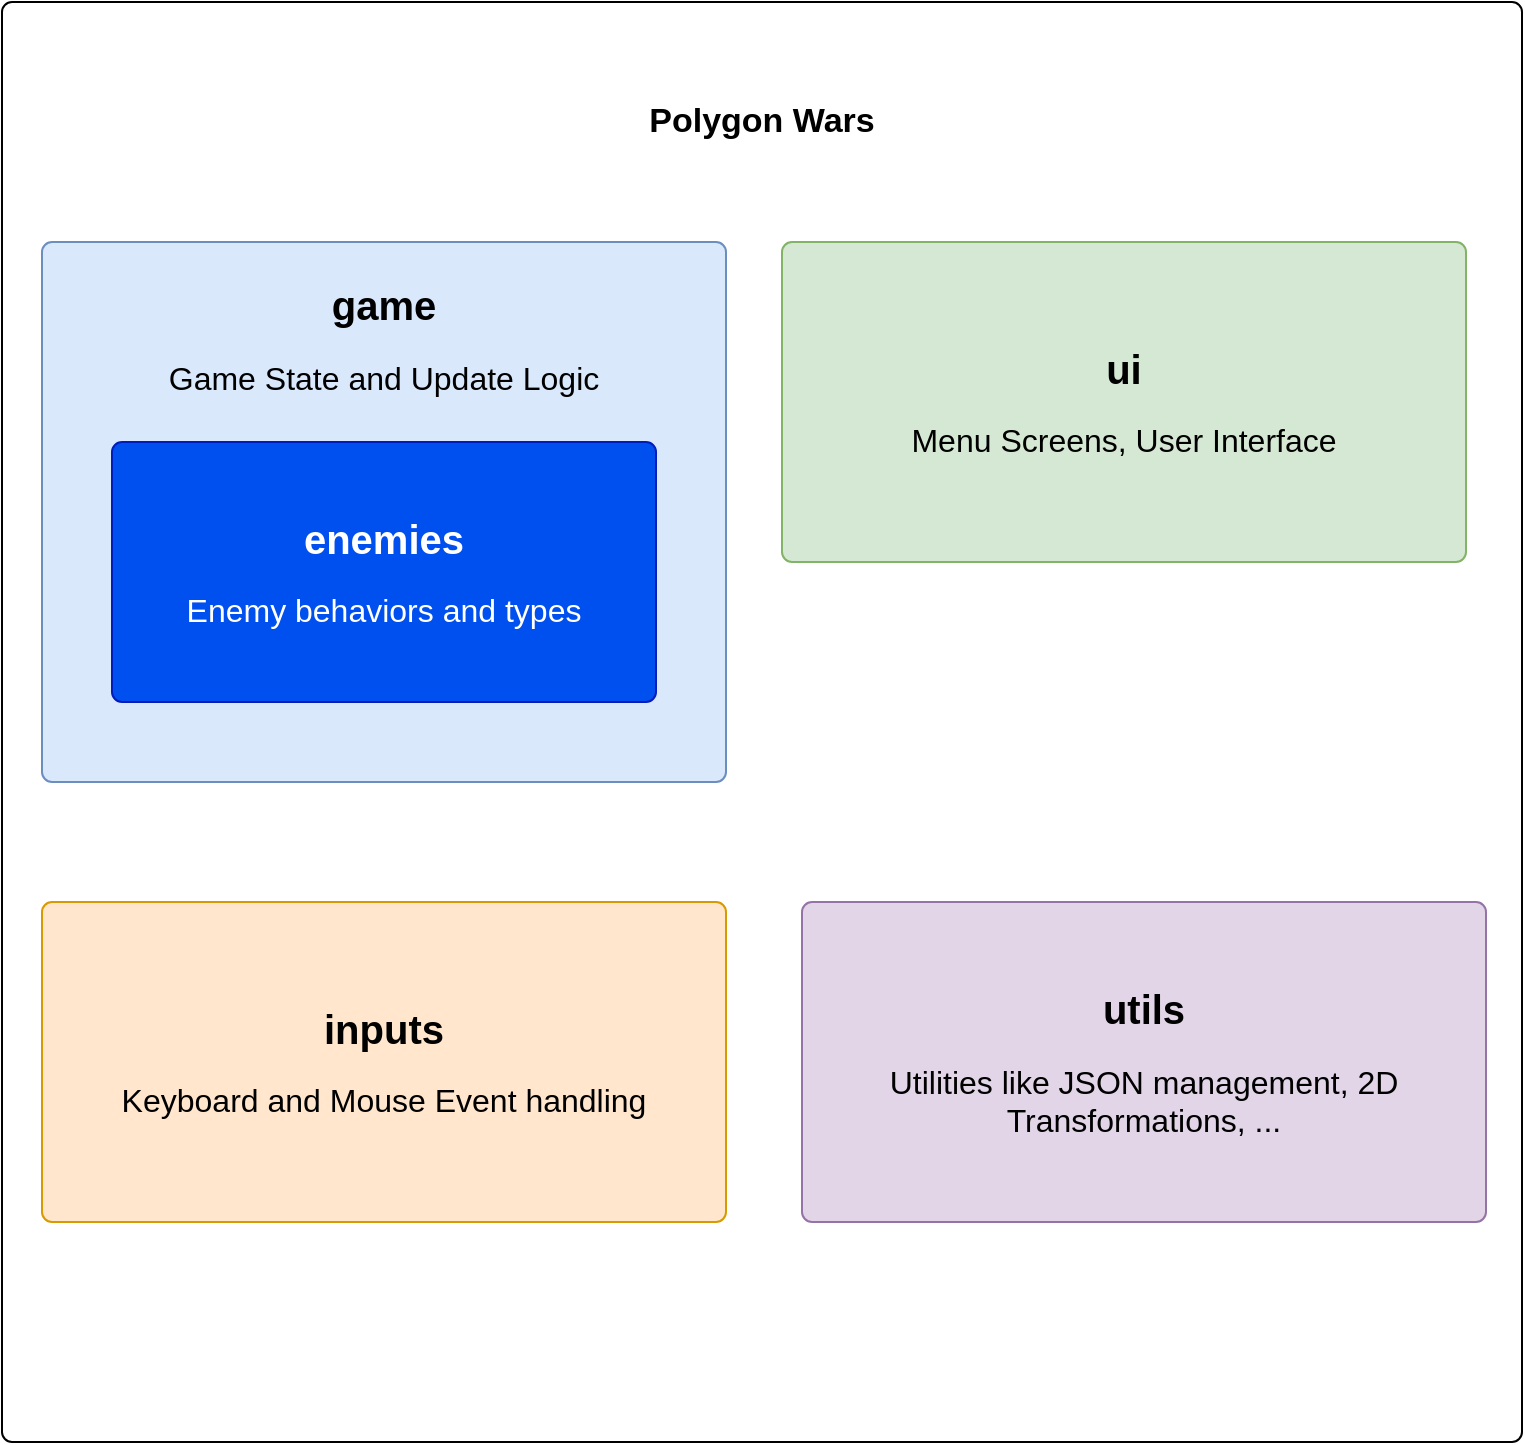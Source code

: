 <mxfile version="21.3.2" type="device">
  <diagram name="Page-1" id="AevBm2QE-0TxqZHlD_0h">
    <mxGraphModel dx="1306" dy="767" grid="1" gridSize="10" guides="1" tooltips="1" connect="1" arrows="1" fold="1" page="1" pageScale="1" pageWidth="827" pageHeight="1169" math="0" shadow="0">
      <root>
        <mxCell id="0" />
        <mxCell id="1" parent="0" />
        <mxCell id="JNNRIX1bTYONagApmfg3-1" value="" style="rounded=1;absoluteArcSize=1;html=1;arcSize=10;" vertex="1" parent="1">
          <mxGeometry x="40" y="40" width="760" height="720" as="geometry" />
        </mxCell>
        <mxCell id="JNNRIX1bTYONagApmfg3-2" value="&lt;div align=&quot;center&quot;&gt;&lt;b&gt;&lt;font style=&quot;font-size: 17px;&quot;&gt;Polygon Wars&lt;/font&gt;&lt;/b&gt;&lt;br&gt;&lt;/div&gt;" style="html=1;shape=mxgraph.er.anchor;whiteSpace=wrap;" vertex="1" parent="JNNRIX1bTYONagApmfg3-1">
          <mxGeometry width="760" height="120" as="geometry" />
        </mxCell>
        <mxCell id="JNNRIX1bTYONagApmfg3-3" value="&lt;div&gt;&lt;b&gt;&lt;font style=&quot;font-size: 20px;&quot;&gt;game&lt;/font&gt;&lt;/b&gt;&lt;/div&gt;&lt;div&gt;&lt;br&gt;&lt;/div&gt;&lt;div&gt;&lt;font style=&quot;font-size: 16px;&quot;&gt;Game State and Update Logic&lt;/font&gt;&lt;/div&gt;&lt;div&gt;&lt;br&gt;&lt;/div&gt;&lt;div&gt;&lt;br&gt;&lt;/div&gt;&lt;div&gt;&lt;br&gt;&lt;/div&gt;&lt;div&gt;&lt;br&gt;&lt;/div&gt;&lt;div&gt;&lt;br&gt;&lt;/div&gt;&lt;div&gt;&lt;br&gt;&lt;/div&gt;&lt;div&gt;&lt;br&gt;&lt;/div&gt;&lt;div&gt;&lt;br&gt;&lt;/div&gt;&lt;div&gt;&lt;br&gt;&lt;/div&gt;&lt;div&gt;&lt;br&gt;&lt;/div&gt;&lt;div&gt;&lt;br&gt;&lt;/div&gt;&lt;div&gt;&lt;br&gt;&lt;/div&gt;" style="rounded=1;absoluteArcSize=1;html=1;arcSize=10;whiteSpace=wrap;points=[];strokeColor=#6c8ebf;fillColor=#dae8fc;" vertex="1" parent="JNNRIX1bTYONagApmfg3-1">
          <mxGeometry x="20" y="120" width="342" height="270" as="geometry" />
        </mxCell>
        <mxCell id="JNNRIX1bTYONagApmfg3-6" value="&lt;div&gt;&lt;b&gt;&lt;font style=&quot;font-size: 20px;&quot;&gt;inputs&lt;/font&gt;&lt;/b&gt;&lt;/div&gt;&lt;div&gt;&lt;br&gt;&lt;/div&gt;&lt;font style=&quot;font-size: 16px;&quot;&gt;Keyboard and Mouse Event handling&lt;/font&gt;" style="rounded=1;absoluteArcSize=1;html=1;arcSize=10;whiteSpace=wrap;points=[];strokeColor=#d79b00;fillColor=#ffe6cc;" vertex="1" parent="JNNRIX1bTYONagApmfg3-1">
          <mxGeometry x="20" y="450" width="342" height="160" as="geometry" />
        </mxCell>
        <mxCell id="JNNRIX1bTYONagApmfg3-5" value="&lt;div&gt;&lt;b&gt;&lt;font style=&quot;font-size: 20px;&quot;&gt;utils&lt;/font&gt;&lt;/b&gt;&lt;/div&gt;&lt;div&gt;&lt;br&gt;&lt;/div&gt;&lt;div style=&quot;font-size: 16px;&quot;&gt;Utilities like JSON management, 2D Transformations, ...&lt;br&gt;&lt;/div&gt;" style="rounded=1;absoluteArcSize=1;html=1;arcSize=10;whiteSpace=wrap;points=[];strokeColor=#9673a6;fillColor=#e1d5e7;" vertex="1" parent="JNNRIX1bTYONagApmfg3-1">
          <mxGeometry x="400" y="450" width="342" height="160" as="geometry" />
        </mxCell>
        <mxCell id="JNNRIX1bTYONagApmfg3-4" value="&lt;div&gt;&lt;b&gt;&lt;font style=&quot;font-size: 20px;&quot;&gt;ui&lt;/font&gt;&lt;/b&gt;&lt;/div&gt;&lt;div&gt;&lt;br&gt;&lt;/div&gt;&lt;div&gt;&lt;font style=&quot;font-size: 16px;&quot;&gt;Menu Screens, User Interface&lt;/font&gt;&lt;br&gt;&lt;/div&gt;" style="rounded=1;absoluteArcSize=1;html=1;arcSize=10;whiteSpace=wrap;points=[];strokeColor=#82b366;fillColor=#d5e8d4;" vertex="1" parent="JNNRIX1bTYONagApmfg3-1">
          <mxGeometry x="390" y="120" width="342" height="160" as="geometry" />
        </mxCell>
        <mxCell id="JNNRIX1bTYONagApmfg3-7" value="&lt;div&gt;&lt;b&gt;&lt;font style=&quot;font-size: 20px;&quot;&gt;enemies&lt;/font&gt;&lt;/b&gt;&lt;/div&gt;&lt;div&gt;&lt;br&gt;&lt;/div&gt;&lt;font style=&quot;font-size: 16px;&quot;&gt;Enemy behaviors and types&lt;/font&gt;" style="rounded=1;absoluteArcSize=1;html=1;arcSize=10;whiteSpace=wrap;points=[];strokeColor=#001DBC;fillColor=#0050ef;fontColor=#ffffff;" vertex="1" parent="JNNRIX1bTYONagApmfg3-1">
          <mxGeometry x="55" y="220" width="272" height="130" as="geometry" />
        </mxCell>
      </root>
    </mxGraphModel>
  </diagram>
</mxfile>
